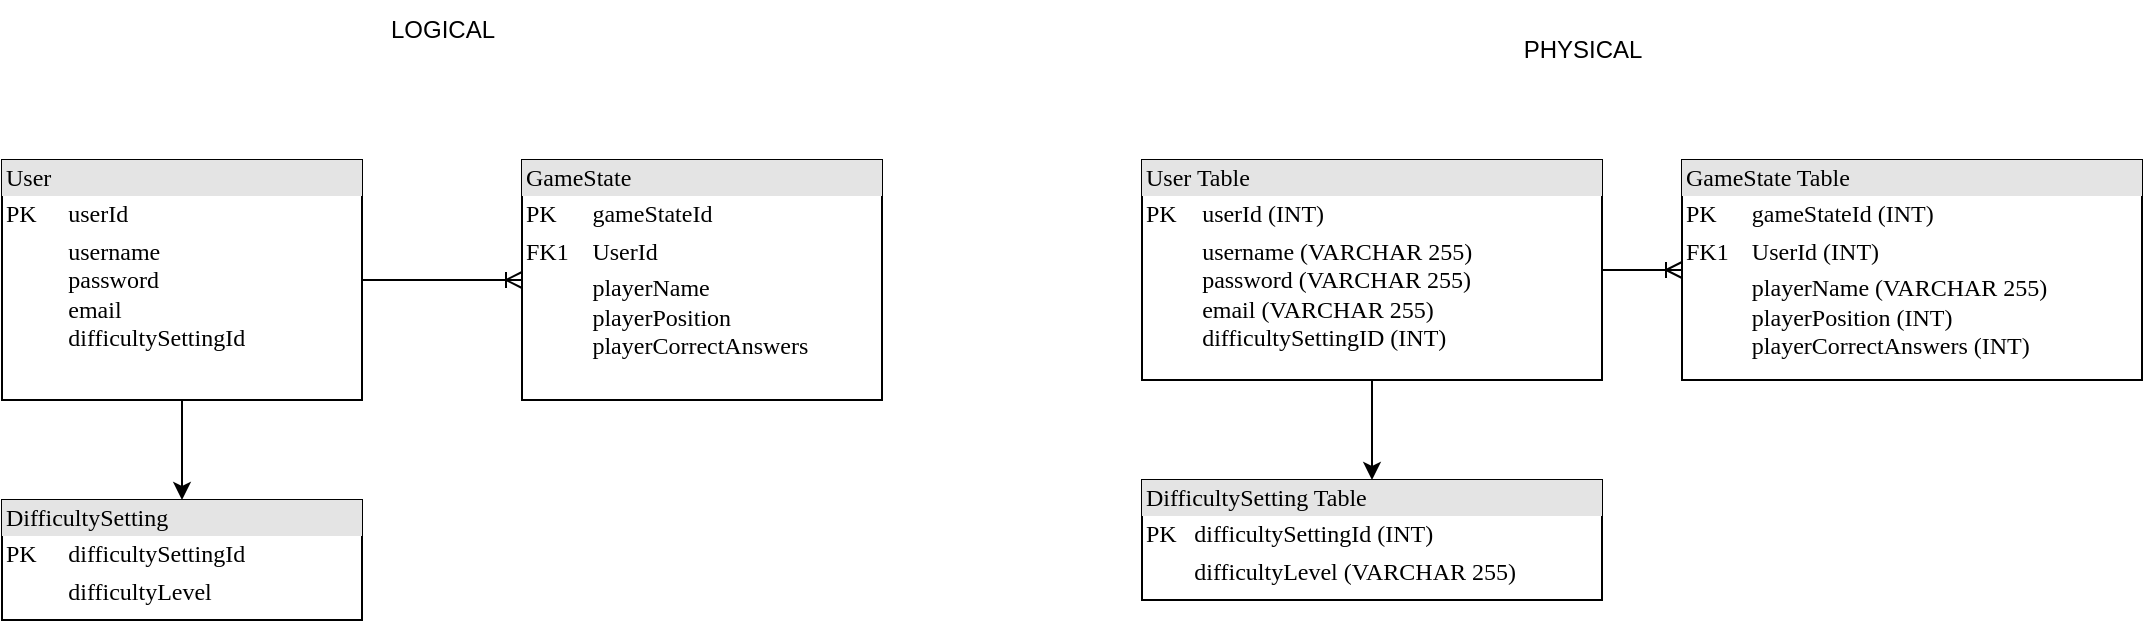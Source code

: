 <mxfile version="23.1.6" type="device">
  <diagram name="Page-1" id="2ca16b54-16f6-2749-3443-fa8db7711227">
    <mxGraphModel dx="1188" dy="626" grid="1" gridSize="10" guides="1" tooltips="1" connect="1" arrows="1" fold="1" page="1" pageScale="1" pageWidth="1100" pageHeight="850" background="none" math="0" shadow="0">
      <root>
        <mxCell id="0" />
        <mxCell id="1" parent="0" />
        <mxCell id="Ma9fgpmUvZBpulnjj2Ol-4" value="" style="rounded=0;orthogonalLoop=1;jettySize=auto;html=1;startArrow=ERoneToMany;startFill=0;endArrow=none;endFill=0;entryX=1;entryY=0.5;entryDx=0;entryDy=0;exitX=0;exitY=0.5;exitDx=0;exitDy=0;" parent="1" source="Ma9fgpmUvZBpulnjj2Ol-1" target="2ed32ef02a7f4228-1" edge="1">
          <mxGeometry relative="1" as="geometry">
            <mxPoint x="350" y="80" as="sourcePoint" />
          </mxGeometry>
        </mxCell>
        <mxCell id="2ed32ef02a7f4228-1" value="&lt;div style=&quot;box-sizing:border-box;width:100%;background:#e4e4e4;padding:2px;&quot;&gt;User&lt;/div&gt;&lt;table style=&quot;width:100%;font-size:1em;&quot; cellpadding=&quot;2&quot; cellspacing=&quot;0&quot;&gt;&lt;tbody&gt;&lt;tr&gt;&lt;td&gt;PK&lt;/td&gt;&lt;td&gt;userId&lt;/td&gt;&lt;/tr&gt;&lt;tr&gt;&lt;td&gt;&lt;br&gt;&lt;/td&gt;&lt;td&gt;username&lt;br style=&quot;border-color: var(--border-color);&quot;&gt;password&lt;br style=&quot;border-color: var(--border-color);&quot;&gt;email&lt;br style=&quot;border-color: var(--border-color);&quot;&gt;difficultySettingId&lt;br&gt;&lt;/td&gt;&lt;/tr&gt;&lt;tr&gt;&lt;td&gt;&lt;/td&gt;&lt;td&gt;&lt;br&gt;&lt;br&gt;&lt;/td&gt;&lt;/tr&gt;&lt;/tbody&gt;&lt;/table&gt;" style="verticalAlign=top;align=left;overflow=fill;html=1;rounded=0;shadow=0;comic=0;labelBackgroundColor=none;strokeWidth=1;fontFamily=Verdana;fontSize=12" parent="1" vertex="1">
          <mxGeometry x="110" y="100" width="180" height="120" as="geometry" />
        </mxCell>
        <mxCell id="Ma9fgpmUvZBpulnjj2Ol-1" value="&lt;div style=&quot;box-sizing:border-box;width:100%;background:#e4e4e4;padding:2px;&quot;&gt;GameState&lt;/div&gt;&lt;table style=&quot;width:100%;font-size:1em;&quot; cellpadding=&quot;2&quot; cellspacing=&quot;0&quot;&gt;&lt;tbody&gt;&lt;tr&gt;&lt;td&gt;PK&lt;/td&gt;&lt;td&gt;gameStateId&lt;/td&gt;&lt;/tr&gt;&lt;tr&gt;&lt;td&gt;FK1&lt;/td&gt;&lt;td&gt;UserId&lt;/td&gt;&lt;/tr&gt;&lt;tr&gt;&lt;td&gt;&lt;/td&gt;&lt;td&gt;playerName&lt;br&gt;playerPosition&lt;br&gt;playerCorrectAnswers&lt;br&gt;&lt;br&gt;&lt;/td&gt;&lt;/tr&gt;&lt;/tbody&gt;&lt;/table&gt;" style="verticalAlign=top;align=left;overflow=fill;html=1;rounded=0;shadow=0;comic=0;labelBackgroundColor=none;strokeWidth=1;fontFamily=Verdana;fontSize=12" parent="1" vertex="1">
          <mxGeometry x="370" y="100" width="180" height="120" as="geometry" />
        </mxCell>
        <mxCell id="cOS3Wa2PJRMPlqLwXNRQ-1" value="" style="rounded=0;orthogonalLoop=1;jettySize=auto;html=1;startArrow=ERoneToMany;startFill=0;endArrow=none;endFill=0;entryX=1;entryY=0.5;entryDx=0;entryDy=0;exitX=0;exitY=0.5;exitDx=0;exitDy=0;" parent="1" source="cOS3Wa2PJRMPlqLwXNRQ-3" target="cOS3Wa2PJRMPlqLwXNRQ-2" edge="1">
          <mxGeometry relative="1" as="geometry">
            <mxPoint x="920" y="80" as="sourcePoint" />
          </mxGeometry>
        </mxCell>
        <mxCell id="USPLykQFNDh_Xp0Z6W2K-3" style="edgeStyle=orthogonalEdgeStyle;rounded=0;orthogonalLoop=1;jettySize=auto;html=1;exitX=0.5;exitY=1;exitDx=0;exitDy=0;entryX=0.5;entryY=0;entryDx=0;entryDy=0;startArrow=none;startFill=0;endArrow=classic;endFill=1;" edge="1" parent="1" source="cOS3Wa2PJRMPlqLwXNRQ-2" target="USPLykQFNDh_Xp0Z6W2K-2">
          <mxGeometry relative="1" as="geometry" />
        </mxCell>
        <mxCell id="cOS3Wa2PJRMPlqLwXNRQ-2" value="&lt;div style=&quot;box-sizing:border-box;width:100%;background:#e4e4e4;padding:2px;&quot;&gt;User Table&lt;/div&gt;&lt;table style=&quot;width:100%;font-size:1em;&quot; cellpadding=&quot;2&quot; cellspacing=&quot;0&quot;&gt;&lt;tbody&gt;&lt;tr&gt;&lt;td&gt;PK&lt;/td&gt;&lt;td&gt;userId (INT)&lt;/td&gt;&lt;/tr&gt;&lt;tr&gt;&lt;td&gt;&lt;br&gt;&lt;/td&gt;&lt;td&gt;username (VARCHAR 255)&lt;br style=&quot;border-color: var(--border-color);&quot;&gt;password (VARCHAR 255)&lt;br style=&quot;border-color: var(--border-color);&quot;&gt;email (VARCHAR 255)&lt;br style=&quot;border-color: var(--border-color);&quot;&gt;difficultySettingID (INT)&lt;br&gt;&lt;/td&gt;&lt;/tr&gt;&lt;tr&gt;&lt;td&gt;&lt;/td&gt;&lt;td&gt;&lt;br&gt;&lt;br&gt;&lt;/td&gt;&lt;/tr&gt;&lt;/tbody&gt;&lt;/table&gt;" style="verticalAlign=top;align=left;overflow=fill;html=1;rounded=0;shadow=0;comic=0;labelBackgroundColor=none;strokeWidth=1;fontFamily=Verdana;fontSize=12" parent="1" vertex="1">
          <mxGeometry x="680" y="100" width="230" height="110" as="geometry" />
        </mxCell>
        <mxCell id="cOS3Wa2PJRMPlqLwXNRQ-3" value="&lt;div style=&quot;box-sizing:border-box;width:100%;background:#e4e4e4;padding:2px;&quot;&gt;GameState Table&lt;/div&gt;&lt;table style=&quot;width:100%;font-size:1em;&quot; cellpadding=&quot;2&quot; cellspacing=&quot;0&quot;&gt;&lt;tbody&gt;&lt;tr&gt;&lt;td&gt;PK&lt;/td&gt;&lt;td&gt;gameStateId (INT)&lt;/td&gt;&lt;/tr&gt;&lt;tr&gt;&lt;td&gt;FK1&lt;/td&gt;&lt;td&gt;UserId (INT)&lt;/td&gt;&lt;/tr&gt;&lt;tr&gt;&lt;td&gt;&lt;/td&gt;&lt;td&gt;playerName (VARCHAR 255)&lt;br style=&quot;border-color: var(--border-color);&quot;&gt;playerPosition (INT)&lt;br style=&quot;border-color: var(--border-color);&quot;&gt;playerCorrectAnswers (INT)&lt;br&gt;&lt;br&gt;&lt;/td&gt;&lt;/tr&gt;&lt;/tbody&gt;&lt;/table&gt;" style="verticalAlign=top;align=left;overflow=fill;html=1;rounded=0;shadow=0;comic=0;labelBackgroundColor=none;strokeWidth=1;fontFamily=Verdana;fontSize=12" parent="1" vertex="1">
          <mxGeometry x="950" y="100" width="230" height="110" as="geometry" />
        </mxCell>
        <mxCell id="cOS3Wa2PJRMPlqLwXNRQ-4" value="PHYSICAL" style="text;html=1;align=center;verticalAlign=middle;resizable=0;points=[];autosize=1;strokeColor=none;fillColor=none;" parent="1" vertex="1">
          <mxGeometry x="860" y="30" width="80" height="30" as="geometry" />
        </mxCell>
        <mxCell id="cOS3Wa2PJRMPlqLwXNRQ-5" value="LOGICAL" style="text;html=1;align=center;verticalAlign=middle;resizable=0;points=[];autosize=1;strokeColor=none;fillColor=none;" parent="1" vertex="1">
          <mxGeometry x="290" y="20" width="80" height="30" as="geometry" />
        </mxCell>
        <mxCell id="USPLykQFNDh_Xp0Z6W2K-4" value="" style="edgeStyle=orthogonalEdgeStyle;rounded=0;orthogonalLoop=1;jettySize=auto;html=1;endArrow=none;endFill=0;startArrow=classic;startFill=1;" edge="1" parent="1" source="USPLykQFNDh_Xp0Z6W2K-1" target="2ed32ef02a7f4228-1">
          <mxGeometry relative="1" as="geometry" />
        </mxCell>
        <mxCell id="USPLykQFNDh_Xp0Z6W2K-1" value="&lt;div style=&quot;box-sizing:border-box;width:100%;background:#e4e4e4;padding:2px;&quot;&gt;DifficultySetting&lt;/div&gt;&lt;table style=&quot;width:100%;font-size:1em;&quot; cellpadding=&quot;2&quot; cellspacing=&quot;0&quot;&gt;&lt;tbody&gt;&lt;tr&gt;&lt;td&gt;PK&lt;/td&gt;&lt;td&gt;difficultySettingId&lt;/td&gt;&lt;/tr&gt;&lt;tr&gt;&lt;td&gt;&lt;br&gt;&lt;/td&gt;&lt;td&gt;difficultyLevel&lt;/td&gt;&lt;/tr&gt;&lt;tr&gt;&lt;td&gt;&lt;/td&gt;&lt;td&gt;&lt;br&gt;&lt;br&gt;&lt;/td&gt;&lt;/tr&gt;&lt;/tbody&gt;&lt;/table&gt;" style="verticalAlign=top;align=left;overflow=fill;html=1;rounded=0;shadow=0;comic=0;labelBackgroundColor=none;strokeWidth=1;fontFamily=Verdana;fontSize=12" vertex="1" parent="1">
          <mxGeometry x="110" y="270" width="180" height="60" as="geometry" />
        </mxCell>
        <mxCell id="USPLykQFNDh_Xp0Z6W2K-2" value="&lt;div style=&quot;box-sizing:border-box;width:100%;background:#e4e4e4;padding:2px;&quot;&gt;DifficultySetting Table&lt;/div&gt;&lt;table style=&quot;width:100%;font-size:1em;&quot; cellpadding=&quot;2&quot; cellspacing=&quot;0&quot;&gt;&lt;tbody&gt;&lt;tr&gt;&lt;td&gt;PK&lt;/td&gt;&lt;td&gt;difficultySettingId (INT)&lt;/td&gt;&lt;/tr&gt;&lt;tr&gt;&lt;td&gt;&lt;br&gt;&lt;/td&gt;&lt;td&gt;difficultyLevel (VARCHAR 255)&lt;/td&gt;&lt;/tr&gt;&lt;tr&gt;&lt;td&gt;&lt;/td&gt;&lt;td&gt;&lt;br&gt;&lt;br&gt;&lt;/td&gt;&lt;/tr&gt;&lt;/tbody&gt;&lt;/table&gt;" style="verticalAlign=top;align=left;overflow=fill;html=1;rounded=0;shadow=0;comic=0;labelBackgroundColor=none;strokeWidth=1;fontFamily=Verdana;fontSize=12" vertex="1" parent="1">
          <mxGeometry x="680" y="260" width="230" height="60" as="geometry" />
        </mxCell>
      </root>
    </mxGraphModel>
  </diagram>
</mxfile>
